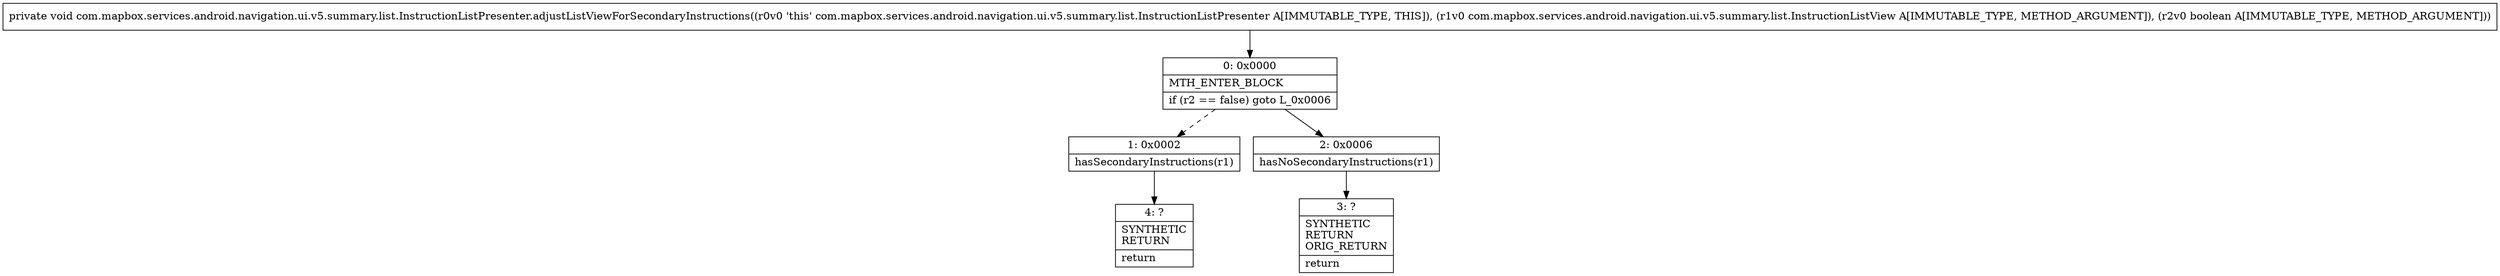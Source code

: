 digraph "CFG forcom.mapbox.services.android.navigation.ui.v5.summary.list.InstructionListPresenter.adjustListViewForSecondaryInstructions(Lcom\/mapbox\/services\/android\/navigation\/ui\/v5\/summary\/list\/InstructionListView;Z)V" {
Node_0 [shape=record,label="{0\:\ 0x0000|MTH_ENTER_BLOCK\l|if (r2 == false) goto L_0x0006\l}"];
Node_1 [shape=record,label="{1\:\ 0x0002|hasSecondaryInstructions(r1)\l}"];
Node_2 [shape=record,label="{2\:\ 0x0006|hasNoSecondaryInstructions(r1)\l}"];
Node_3 [shape=record,label="{3\:\ ?|SYNTHETIC\lRETURN\lORIG_RETURN\l|return\l}"];
Node_4 [shape=record,label="{4\:\ ?|SYNTHETIC\lRETURN\l|return\l}"];
MethodNode[shape=record,label="{private void com.mapbox.services.android.navigation.ui.v5.summary.list.InstructionListPresenter.adjustListViewForSecondaryInstructions((r0v0 'this' com.mapbox.services.android.navigation.ui.v5.summary.list.InstructionListPresenter A[IMMUTABLE_TYPE, THIS]), (r1v0 com.mapbox.services.android.navigation.ui.v5.summary.list.InstructionListView A[IMMUTABLE_TYPE, METHOD_ARGUMENT]), (r2v0 boolean A[IMMUTABLE_TYPE, METHOD_ARGUMENT])) }"];
MethodNode -> Node_0;
Node_0 -> Node_1[style=dashed];
Node_0 -> Node_2;
Node_1 -> Node_4;
Node_2 -> Node_3;
}

